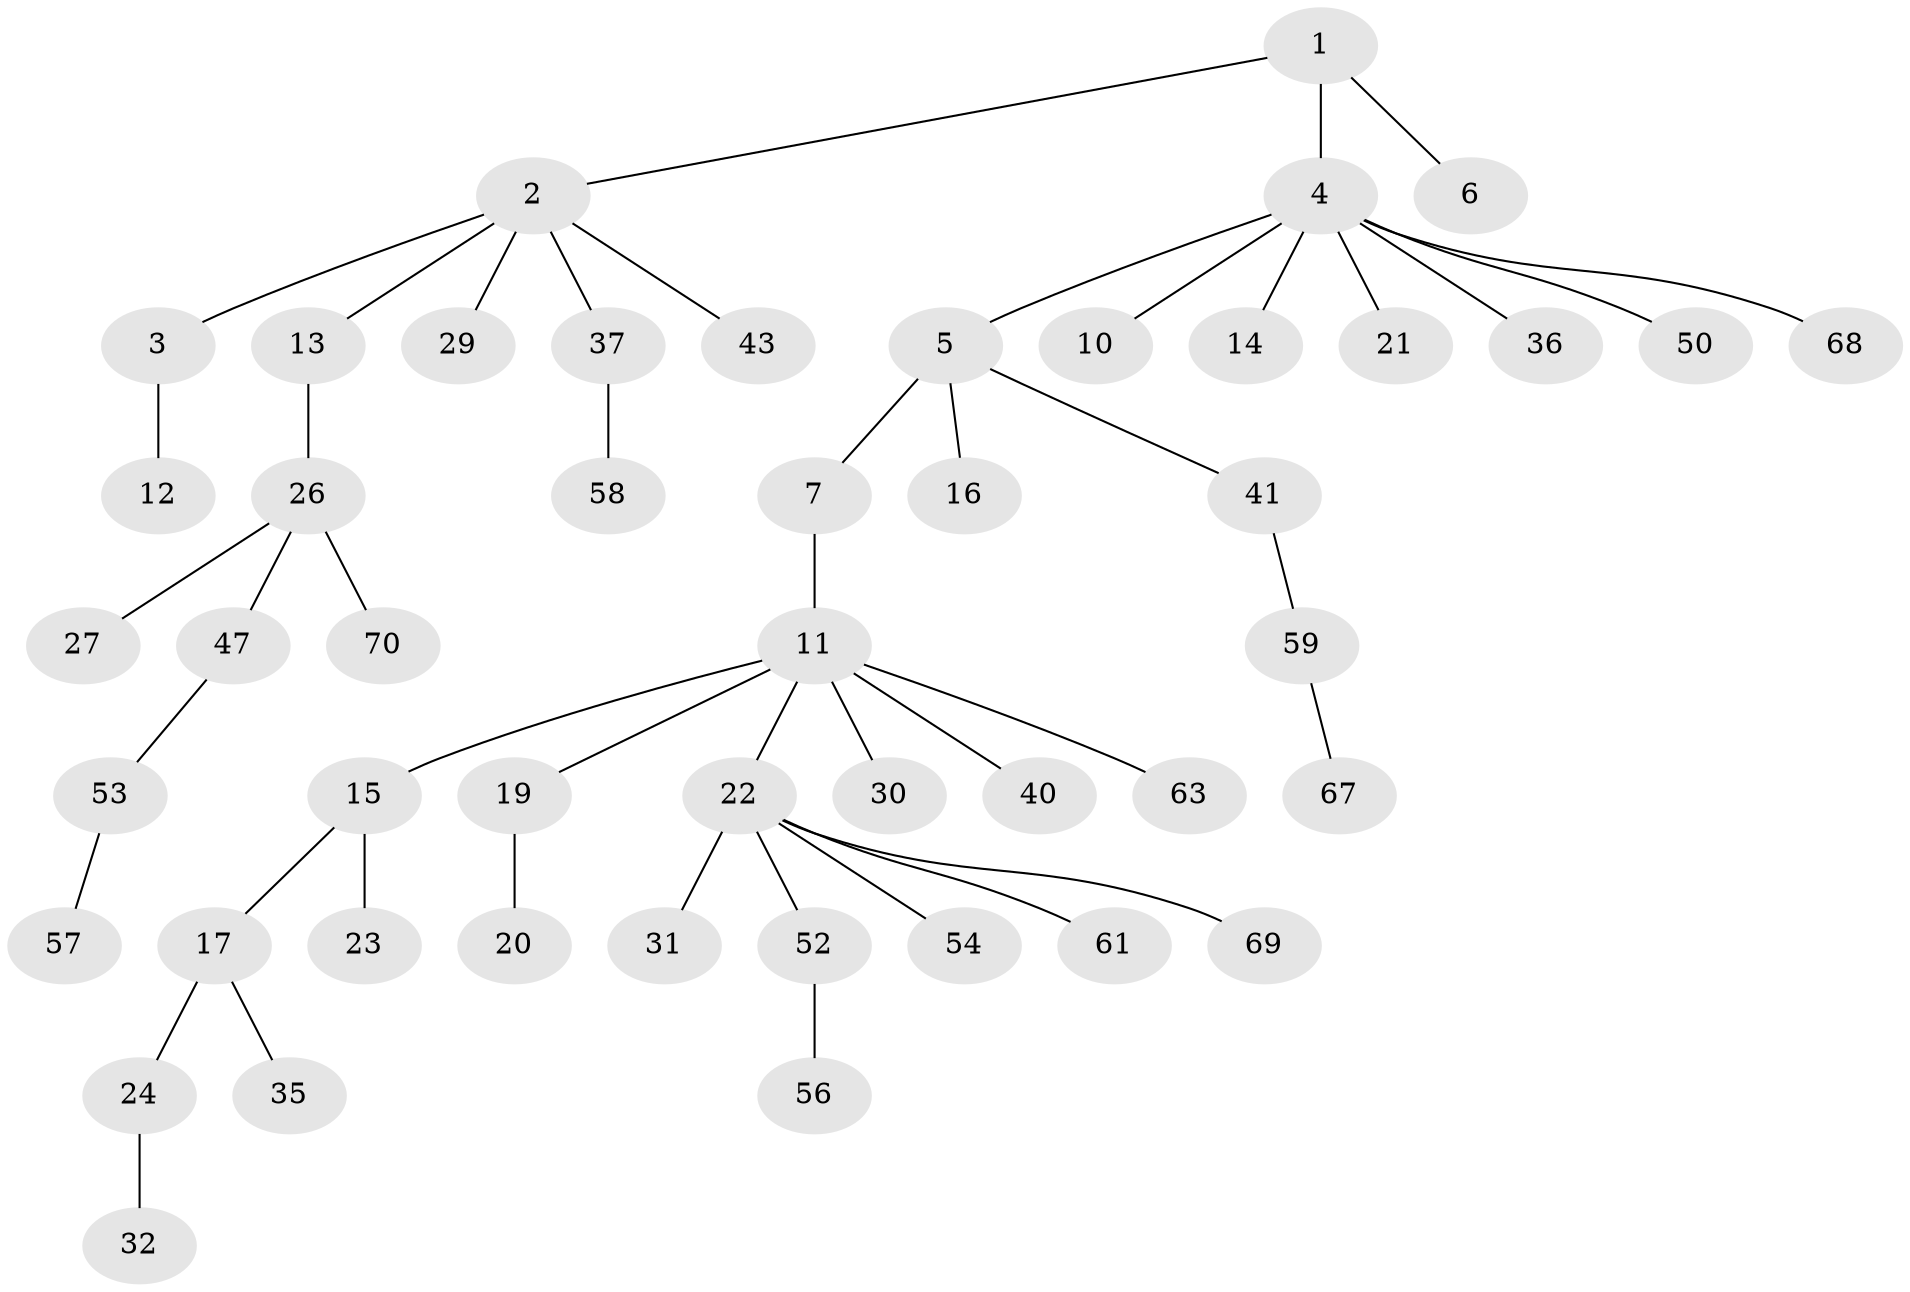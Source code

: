 // original degree distribution, {4: 0.12857142857142856, 2: 0.18571428571428572, 5: 0.014285714285714285, 1: 0.5571428571428572, 6: 0.014285714285714285, 8: 0.014285714285714285, 3: 0.08571428571428572}
// Generated by graph-tools (version 1.1) at 2025/11/02/27/25 16:11:26]
// undirected, 48 vertices, 47 edges
graph export_dot {
graph [start="1"]
  node [color=gray90,style=filled];
  1 [super="+39"];
  2 [super="+25"];
  3;
  4 [super="+9"];
  5 [super="+8"];
  6;
  7;
  10 [super="+46"];
  11 [super="+18"];
  12 [super="+66"];
  13;
  14 [super="+33"];
  15 [super="+60"];
  16 [super="+51"];
  17 [super="+42"];
  19 [super="+62"];
  20;
  21 [super="+34"];
  22 [super="+28"];
  23;
  24;
  26 [super="+44"];
  27 [super="+49"];
  29 [super="+48"];
  30;
  31;
  32;
  35;
  36;
  37 [super="+38"];
  40;
  41 [super="+45"];
  43;
  47;
  50;
  52 [super="+65"];
  53 [super="+55"];
  54;
  56;
  57;
  58;
  59 [super="+64"];
  61;
  63;
  67;
  68;
  69;
  70;
  1 -- 2;
  1 -- 4;
  1 -- 6;
  2 -- 3;
  2 -- 13;
  2 -- 29;
  2 -- 43;
  2 -- 37;
  3 -- 12;
  4 -- 5;
  4 -- 68;
  4 -- 50;
  4 -- 36;
  4 -- 21;
  4 -- 10;
  4 -- 14;
  5 -- 7;
  5 -- 16;
  5 -- 41;
  7 -- 11;
  11 -- 15;
  11 -- 19;
  11 -- 22;
  11 -- 30;
  11 -- 40;
  11 -- 63;
  13 -- 26;
  15 -- 17;
  15 -- 23;
  17 -- 24;
  17 -- 35;
  19 -- 20;
  22 -- 31;
  22 -- 69;
  22 -- 54;
  22 -- 52;
  22 -- 61;
  24 -- 32;
  26 -- 27;
  26 -- 47;
  26 -- 70;
  37 -- 58;
  41 -- 59;
  47 -- 53;
  52 -- 56;
  53 -- 57;
  59 -- 67;
}
